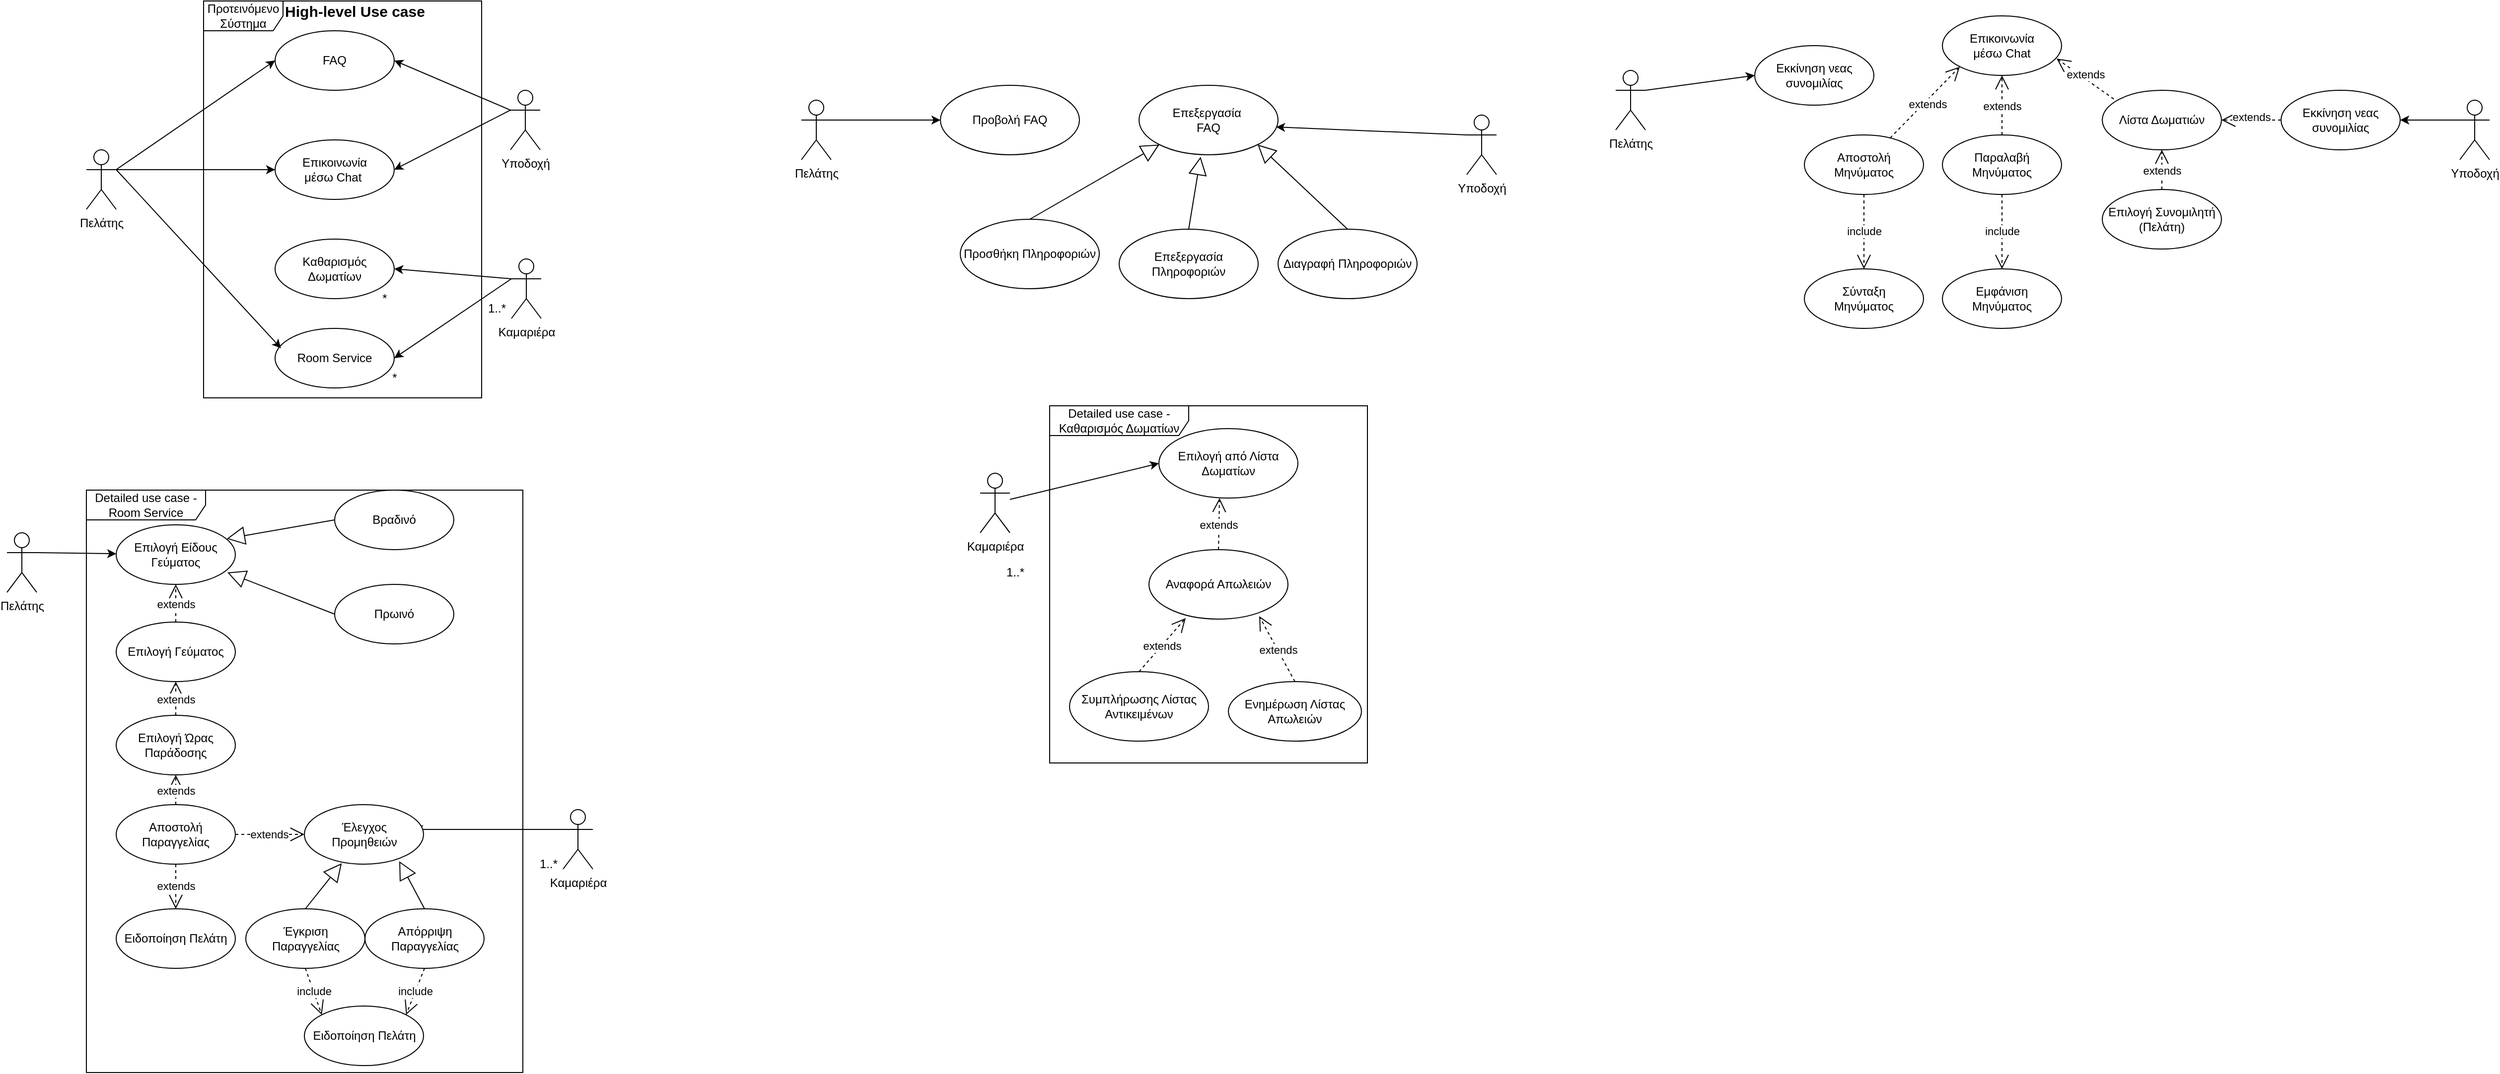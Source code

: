 <mxfile version="16.1.2" type="device" pages="2"><diagram id="ZFzrKggUyesO4DyCDILH" name="Page-1"><mxGraphModel dx="1590" dy="887" grid="1" gridSize="10" guides="1" tooltips="1" connect="1" arrows="1" fold="1" page="1" pageScale="1" pageWidth="827" pageHeight="1169" math="0" shadow="0"><root><mxCell id="0"/><mxCell id="1" parent="0"/><mxCell id="NgHi62kmftQGx0v2t4wl-1" value="Πελάτης" style="shape=umlActor;verticalLabelPosition=bottom;verticalAlign=top;html=1;outlineConnect=0;" parent="1" vertex="1"><mxGeometry x="560" y="150" width="30" height="60" as="geometry"/></mxCell><mxCell id="NgHi62kmftQGx0v2t4wl-5" value="Καμαριέρα&lt;span style=&quot;color: rgba(0 , 0 , 0 , 0) ; font-family: monospace ; font-size: 0px&quot;&gt;%3CmxGraphModel%3E%3Croot%3E%3CmxCell%20id%3D%220%22%2F%3E%3CmxCell%20id%3D%221%22%20parent%3D%220%22%2F%3E%3CmxCell%20id%3D%222%22%20value%3D%22%CE%A0%CE%B5%CE%BB%CE%AC%CF%84%CE%B7%CF%82%22%20style%3D%22shape%3DumlActor%3BverticalLabelPosition%3Dbottom%3BverticalAlign%3Dtop%3Bhtml%3D1%3BoutlineConnect%3D0%3B%22%20vertex%3D%221%22%20parent%3D%221%22%3E%3CmxGeometry%20x%3D%22250%22%20y%3D%22100%22%20width%3D%2230%22%20height%3D%2260%22%20as%3D%22geometry%22%2F%3E%3C%2FmxCell%3E%3C%2Froot%3E%3C%2FmxGraphModel%3E&lt;br&gt;&lt;/span&gt;&lt;span style=&quot;color: rgba(0 , 0 , 0 , 0) ; font-family: monospace ; font-size: 0px&quot;&gt;%3CmxGraphModel%3E%3Croot%3E%3CmxCell%20id%3D%220%22%2F%3E%3CmxCell%20id%3D%221%22%20parent%3D%220%22%2F%3E%3CmxCell%20id%3D%222%22%20value%3D%22%CE%A0%CE%B5%CE%BB%CE%AC%CF%84%CE%B7%CF%82%22%20style%3D%22shape%3DumlActor%3BverticalLabelPosition%3Dbottom%3BverticalAlign%3Dtop%3Bhtml%3D1%3BoutlineConnect%3D0%3B%22%20vertex%3D%221%22%20parent%3D%221%22%3E%3CmxGeometry%20x%3D%22250%22%20y%3D%22100%22%20width%3D%2230%22%20height%3D%2260%22%20as%3D%22geometry%22%2F%3E%3C%2FmxCell%3E%3C%2Froot%3E%3C%2FmxGraphModel%3E&lt;/span&gt;" style="shape=umlActor;verticalLabelPosition=bottom;verticalAlign=top;html=1;outlineConnect=0;" parent="1" vertex="1"><mxGeometry x="988" y="260" width="30" height="60" as="geometry"/></mxCell><mxCell id="NgHi62kmftQGx0v2t4wl-6" value="Υποδοχή" style="shape=umlActor;verticalLabelPosition=bottom;verticalAlign=top;html=1;outlineConnect=0;" parent="1" vertex="1"><mxGeometry x="987" y="90" width="30" height="60" as="geometry"/></mxCell><mxCell id="NgHi62kmftQGx0v2t4wl-9" value="FAQ" style="ellipse;whiteSpace=wrap;html=1;" parent="1" vertex="1"><mxGeometry x="750" y="30" width="120" height="60" as="geometry"/></mxCell><mxCell id="NgHi62kmftQGx0v2t4wl-15" value="" style="endArrow=classic;html=1;rounded=0;exitX=1;exitY=0.333;exitDx=0;exitDy=0;exitPerimeter=0;entryX=0;entryY=0.5;entryDx=0;entryDy=0;" parent="1" source="NgHi62kmftQGx0v2t4wl-1" target="NgHi62kmftQGx0v2t4wl-9" edge="1"><mxGeometry width="50" height="50" relative="1" as="geometry"><mxPoint x="830" y="40" as="sourcePoint"/><mxPoint x="610" y="30" as="targetPoint"/></mxGeometry></mxCell><mxCell id="NgHi62kmftQGx0v2t4wl-25" value="Room Service" style="ellipse;whiteSpace=wrap;html=1;" parent="1" vertex="1"><mxGeometry x="750" y="330" width="120" height="60" as="geometry"/></mxCell><mxCell id="NgHi62kmftQGx0v2t4wl-27" value="" style="endArrow=classic;html=1;rounded=0;exitX=1;exitY=0.333;exitDx=0;exitDy=0;exitPerimeter=0;entryX=0.05;entryY=0.333;entryDx=0;entryDy=0;entryPerimeter=0;" parent="1" source="NgHi62kmftQGx0v2t4wl-1" target="NgHi62kmftQGx0v2t4wl-25" edge="1"><mxGeometry width="50" height="50" relative="1" as="geometry"><mxPoint x="830" y="280" as="sourcePoint"/><mxPoint x="610" y="360" as="targetPoint"/></mxGeometry></mxCell><mxCell id="NgHi62kmftQGx0v2t4wl-29" value="" style="endArrow=classic;html=1;rounded=0;exitX=0;exitY=0.333;exitDx=0;exitDy=0;exitPerimeter=0;entryX=1;entryY=0.5;entryDx=0;entryDy=0;" parent="1" source="NgHi62kmftQGx0v2t4wl-6" target="NgHi62kmftQGx0v2t4wl-9" edge="1"><mxGeometry width="50" height="50" relative="1" as="geometry"><mxPoint x="840" y="280" as="sourcePoint"/><mxPoint x="998.04" y="82" as="targetPoint"/></mxGeometry></mxCell><mxCell id="NgHi62kmftQGx0v2t4wl-30" value="Επικοινωνία&lt;br&gt;μέσω Chat&amp;nbsp;" style="ellipse;whiteSpace=wrap;html=1;" parent="1" vertex="1"><mxGeometry x="750" y="140" width="120" height="60" as="geometry"/></mxCell><mxCell id="NgHi62kmftQGx0v2t4wl-31" value="" style="endArrow=classic;html=1;rounded=0;exitX=1;exitY=0.333;exitDx=0;exitDy=0;exitPerimeter=0;entryX=0;entryY=0.5;entryDx=0;entryDy=0;" parent="1" source="NgHi62kmftQGx0v2t4wl-1" target="NgHi62kmftQGx0v2t4wl-30" edge="1"><mxGeometry width="50" height="50" relative="1" as="geometry"><mxPoint x="840" y="280" as="sourcePoint"/><mxPoint x="640" y="210" as="targetPoint"/></mxGeometry></mxCell><mxCell id="NgHi62kmftQGx0v2t4wl-38" value="" style="endArrow=classic;html=1;rounded=0;exitX=0;exitY=0.333;exitDx=0;exitDy=0;exitPerimeter=0;entryX=1;entryY=0.5;entryDx=0;entryDy=0;" parent="1" source="NgHi62kmftQGx0v2t4wl-6" target="NgHi62kmftQGx0v2t4wl-30" edge="1"><mxGeometry width="50" height="50" relative="1" as="geometry"><mxPoint x="1110" y="160" as="sourcePoint"/><mxPoint x="930" y="180" as="targetPoint"/></mxGeometry></mxCell><mxCell id="NgHi62kmftQGx0v2t4wl-43" value="" style="endArrow=classic;html=1;rounded=0;exitX=0;exitY=0.333;exitDx=0;exitDy=0;exitPerimeter=0;entryX=1;entryY=0.5;entryDx=0;entryDy=0;" parent="1" source="NgHi62kmftQGx0v2t4wl-5" target="NgHi62kmftQGx0v2t4wl-25" edge="1"><mxGeometry width="50" height="50" relative="1" as="geometry"><mxPoint x="800" y="260" as="sourcePoint"/><mxPoint x="990" y="360" as="targetPoint"/></mxGeometry></mxCell><mxCell id="NgHi62kmftQGx0v2t4wl-45" value="Καθαρισμός Δωματίων" style="ellipse;whiteSpace=wrap;html=1;" parent="1" vertex="1"><mxGeometry x="750" y="240" width="120" height="60" as="geometry"/></mxCell><mxCell id="NgHi62kmftQGx0v2t4wl-46" value="" style="endArrow=classic;html=1;rounded=0;exitX=0;exitY=0.333;exitDx=0;exitDy=0;exitPerimeter=0;entryX=1;entryY=0.5;entryDx=0;entryDy=0;" parent="1" source="NgHi62kmftQGx0v2t4wl-5" target="NgHi62kmftQGx0v2t4wl-45" edge="1"><mxGeometry width="50" height="50" relative="1" as="geometry"><mxPoint x="800" y="250" as="sourcePoint"/><mxPoint x="850" y="200" as="targetPoint"/></mxGeometry></mxCell><mxCell id="NgHi62kmftQGx0v2t4wl-47" value="Προτεινόμενο Σύστημα" style="shape=umlFrame;whiteSpace=wrap;html=1;width=80;height=30;" parent="1" vertex="1"><mxGeometry x="678" width="280" height="400" as="geometry"/></mxCell><mxCell id="NgHi62kmftQGx0v2t4wl-48" value="Πελάτης" style="shape=umlActor;verticalLabelPosition=bottom;verticalAlign=top;html=1;outlineConnect=0;" parent="1" vertex="1"><mxGeometry x="1280" y="100" width="30" height="60" as="geometry"/></mxCell><mxCell id="NgHi62kmftQGx0v2t4wl-50" value="Υποδοχή" style="shape=umlActor;verticalLabelPosition=bottom;verticalAlign=top;html=1;outlineConnect=0;" parent="1" vertex="1"><mxGeometry x="1950" y="115" width="30" height="60" as="geometry"/></mxCell><mxCell id="NgHi62kmftQGx0v2t4wl-52" value="Επεξεργασία&amp;nbsp;&lt;br&gt;FAQ" style="ellipse;whiteSpace=wrap;html=1;" parent="1" vertex="1"><mxGeometry x="1620" y="85" width="140" height="70" as="geometry"/></mxCell><mxCell id="NgHi62kmftQGx0v2t4wl-53" value="" style="endArrow=classic;html=1;rounded=0;exitX=1;exitY=0.333;exitDx=0;exitDy=0;exitPerimeter=0;entryX=0;entryY=0.5;entryDx=0;entryDy=0;" parent="1" source="NgHi62kmftQGx0v2t4wl-48" target="NgHi62kmftQGx0v2t4wl-54" edge="1"><mxGeometry width="50" height="50" relative="1" as="geometry"><mxPoint x="1620" y="145" as="sourcePoint"/><mxPoint x="1399.04" y="120.02" as="targetPoint"/></mxGeometry></mxCell><mxCell id="NgHi62kmftQGx0v2t4wl-54" value="Προβολή FAQ" style="ellipse;whiteSpace=wrap;html=1;" parent="1" vertex="1"><mxGeometry x="1420" y="85" width="140" height="70" as="geometry"/></mxCell><mxCell id="NgHi62kmftQGx0v2t4wl-59" value="" style="endArrow=classic;html=1;rounded=0;exitX=0;exitY=0.333;exitDx=0;exitDy=0;exitPerimeter=0;entryX=0.986;entryY=0.6;entryDx=0;entryDy=0;entryPerimeter=0;" parent="1" source="NgHi62kmftQGx0v2t4wl-50" target="NgHi62kmftQGx0v2t4wl-52" edge="1"><mxGeometry width="50" height="50" relative="1" as="geometry"><mxPoint x="1630" y="385" as="sourcePoint"/><mxPoint x="1680" y="335" as="targetPoint"/></mxGeometry></mxCell><mxCell id="NgHi62kmftQGx0v2t4wl-75" value="Επεξεργασία Πληροφοριών" style="ellipse;whiteSpace=wrap;html=1;" parent="1" vertex="1"><mxGeometry x="1600" y="230" width="140" height="70" as="geometry"/></mxCell><mxCell id="NgHi62kmftQGx0v2t4wl-78" value="Διαγραφή Πληροφοριών" style="ellipse;whiteSpace=wrap;html=1;" parent="1" vertex="1"><mxGeometry x="1760" y="230" width="140" height="70" as="geometry"/></mxCell><mxCell id="NgHi62kmftQGx0v2t4wl-79" value="Προσθήκη Πληροφοριών" style="ellipse;whiteSpace=wrap;html=1;" parent="1" vertex="1"><mxGeometry x="1440" y="220" width="140" height="70" as="geometry"/></mxCell><mxCell id="NgHi62kmftQGx0v2t4wl-80" value="Πελάτης" style="shape=umlActor;verticalLabelPosition=bottom;verticalAlign=top;html=1;outlineConnect=0;" parent="1" vertex="1"><mxGeometry x="2100" y="70" width="30" height="60" as="geometry"/></mxCell><mxCell id="NgHi62kmftQGx0v2t4wl-81" value="Υποδοχή" style="shape=umlActor;verticalLabelPosition=bottom;verticalAlign=top;html=1;outlineConnect=0;" parent="1" vertex="1"><mxGeometry x="2950" y="100" width="30" height="60" as="geometry"/></mxCell><mxCell id="NgHi62kmftQGx0v2t4wl-84" value="" style="endArrow=classic;html=1;rounded=0;exitX=1;exitY=0.333;exitDx=0;exitDy=0;exitPerimeter=0;entryX=0;entryY=0.5;entryDx=0;entryDy=0;" parent="1" source="NgHi62kmftQGx0v2t4wl-80" target="NgHi62kmftQGx0v2t4wl-118" edge="1"><mxGeometry width="50" height="50" relative="1" as="geometry"><mxPoint x="2510" y="145" as="sourcePoint"/><mxPoint x="2150" y="280" as="targetPoint"/></mxGeometry></mxCell><mxCell id="NgHi62kmftQGx0v2t4wl-88" value="" style="endArrow=classic;html=1;rounded=0;exitX=0;exitY=0.333;exitDx=0;exitDy=0;exitPerimeter=0;entryX=1;entryY=0.5;entryDx=0;entryDy=0;" parent="1" source="NgHi62kmftQGx0v2t4wl-81" target="MEP7BQfdcmDDspK6-EZ2-2" edge="1"><mxGeometry width="50" height="50" relative="1" as="geometry"><mxPoint x="2648" y="385" as="sourcePoint"/><mxPoint x="2832" y="120" as="targetPoint"/></mxGeometry></mxCell><mxCell id="NgHi62kmftQGx0v2t4wl-96" value="Επικοινωνία&lt;br&gt;μέσω Chat" style="ellipse;whiteSpace=wrap;html=1;" parent="1" vertex="1"><mxGeometry x="2429" y="15" width="120" height="60" as="geometry"/></mxCell><object label="extends" asdfa="" id="NgHi62kmftQGx0v2t4wl-98"><mxCell style="endArrow=open;endSize=12;dashed=1;html=1;rounded=0;exitX=0;exitY=0;exitDx=0;exitDy=0;entryX=0.958;entryY=0.717;entryDx=0;entryDy=0;entryPerimeter=0;" parent="1" target="NgHi62kmftQGx0v2t4wl-96" edge="1"><mxGeometry x="0.058" y="-4" width="160" relative="1" as="geometry"><mxPoint x="2601.574" y="98.787" as="sourcePoint"/><mxPoint x="2630" y="45" as="targetPoint"/><Array as="points"/><mxPoint as="offset"/></mxGeometry></mxCell></object><mxCell id="NgHi62kmftQGx0v2t4wl-99" value="Παραλαβή Μηνύματος" style="ellipse;whiteSpace=wrap;html=1;" parent="1" vertex="1"><mxGeometry x="2429" y="135" width="120" height="60" as="geometry"/></mxCell><object label="extends" asdfa="" id="NgHi62kmftQGx0v2t4wl-100"><mxCell style="endArrow=open;endSize=12;dashed=1;html=1;rounded=0;exitX=0.5;exitY=0;exitDx=0;exitDy=0;entryX=0.5;entryY=1;entryDx=0;entryDy=0;" parent="1" source="NgHi62kmftQGx0v2t4wl-99" target="NgHi62kmftQGx0v2t4wl-96" edge="1"><mxGeometry x="-0.032" width="160" relative="1" as="geometry"><mxPoint x="2489" y="140" as="sourcePoint"/><mxPoint x="2530" y="100" as="targetPoint"/><Array as="points"/><mxPoint as="offset"/></mxGeometry></mxCell></object><mxCell id="NgHi62kmftQGx0v2t4wl-101" value="Αποστολή&lt;br&gt;Μηνύματος" style="ellipse;whiteSpace=wrap;html=1;" parent="1" vertex="1"><mxGeometry x="2290" y="135" width="120" height="60" as="geometry"/></mxCell><mxCell id="NgHi62kmftQGx0v2t4wl-106" value="Λίστα Δωματιών" style="ellipse;whiteSpace=wrap;html=1;" parent="1" vertex="1"><mxGeometry x="2590" y="90" width="120" height="60" as="geometry"/></mxCell><mxCell id="NgHi62kmftQGx0v2t4wl-113" value="Σύνταξη &lt;br&gt;Μηνύματος" style="ellipse;whiteSpace=wrap;html=1;" parent="1" vertex="1"><mxGeometry x="2290" y="270" width="120" height="60" as="geometry"/></mxCell><object label="include" asdfa="" id="NgHi62kmftQGx0v2t4wl-114"><mxCell style="endArrow=open;endSize=12;dashed=1;html=1;rounded=0;entryX=0.5;entryY=0;entryDx=0;entryDy=0;exitX=0.5;exitY=1;exitDx=0;exitDy=0;" parent="1" source="NgHi62kmftQGx0v2t4wl-101" target="NgHi62kmftQGx0v2t4wl-113" edge="1"><mxGeometry x="-0.032" width="160" relative="1" as="geometry"><mxPoint x="2389" y="300" as="sourcePoint"/><mxPoint x="2359" y="150" as="targetPoint"/><Array as="points"/><mxPoint as="offset"/></mxGeometry></mxCell></object><object label="extends" asdfa="" id="NgHi62kmftQGx0v2t4wl-117"><mxCell style="endArrow=open;endSize=12;dashed=1;html=1;rounded=0;entryX=0;entryY=1;entryDx=0;entryDy=0;" parent="1" source="NgHi62kmftQGx0v2t4wl-101" target="NgHi62kmftQGx0v2t4wl-96" edge="1"><mxGeometry x="0.004" y="-3" width="160" relative="1" as="geometry"><mxPoint x="2329" y="80" as="sourcePoint"/><mxPoint x="2379" y="170" as="targetPoint"/><Array as="points"/><mxPoint as="offset"/></mxGeometry></mxCell></object><mxCell id="NgHi62kmftQGx0v2t4wl-118" value="Εκκίνηση νεας συνομιλίας" style="ellipse;whiteSpace=wrap;html=1;" parent="1" vertex="1"><mxGeometry x="2240" y="45" width="120" height="60" as="geometry"/></mxCell><mxCell id="NgHi62kmftQGx0v2t4wl-121" value="Εμφάνιση &lt;br&gt;Μηνύματος" style="ellipse;whiteSpace=wrap;html=1;" parent="1" vertex="1"><mxGeometry x="2429" y="270" width="120" height="60" as="geometry"/></mxCell><object label="include" asdfa="" id="NgHi62kmftQGx0v2t4wl-122"><mxCell style="endArrow=open;endSize=12;dashed=1;html=1;rounded=0;entryX=0.5;entryY=0;entryDx=0;entryDy=0;exitX=0.5;exitY=1;exitDx=0;exitDy=0;" parent="1" source="NgHi62kmftQGx0v2t4wl-99" target="NgHi62kmftQGx0v2t4wl-121" edge="1"><mxGeometry x="-0.032" width="160" relative="1" as="geometry"><mxPoint x="2479" y="200" as="sourcePoint"/><mxPoint x="2539" y="155" as="targetPoint"/><Array as="points"/><mxPoint as="offset"/></mxGeometry></mxCell></object><mxCell id="NgHi62kmftQGx0v2t4wl-126" value="Καμαριέρα" style="shape=umlActor;verticalLabelPosition=bottom;verticalAlign=top;html=1;outlineConnect=0;" parent="1" vertex="1"><mxGeometry x="1460" y="476.02" width="30" height="60" as="geometry"/></mxCell><mxCell id="NgHi62kmftQGx0v2t4wl-131" value="Επιλογή από Λίστα Δωματίων" style="ellipse;whiteSpace=wrap;html=1;" parent="1" vertex="1"><mxGeometry x="1640" y="431.02" width="140" height="70" as="geometry"/></mxCell><mxCell id="NgHi62kmftQGx0v2t4wl-135" value="Detailed use case - Καθαρισμός Δωματίων" style="shape=umlFrame;whiteSpace=wrap;html=1;width=140;height=30;" parent="1" vertex="1"><mxGeometry x="1530" y="408.01" width="320" height="360" as="geometry"/></mxCell><mxCell id="NgHi62kmftQGx0v2t4wl-142" value="Πελάτης" style="shape=umlActor;verticalLabelPosition=bottom;verticalAlign=top;html=1;outlineConnect=0;" parent="1" vertex="1"><mxGeometry x="480" y="536.02" width="30" height="60" as="geometry"/></mxCell><mxCell id="NgHi62kmftQGx0v2t4wl-144" value="" style="endArrow=classic;html=1;rounded=0;exitX=1;exitY=0.333;exitDx=0;exitDy=0;exitPerimeter=0;" parent="1" source="NgHi62kmftQGx0v2t4wl-142" target="NgHi62kmftQGx0v2t4wl-191" edge="1"><mxGeometry width="50" height="50" relative="1" as="geometry"><mxPoint x="920" y="940.51" as="sourcePoint"/><mxPoint x="480.0" y="578.01" as="targetPoint"/></mxGeometry></mxCell><mxCell id="NgHi62kmftQGx0v2t4wl-146" value="Detailed use case - Room Service" style="shape=umlFrame;whiteSpace=wrap;html=1;width=120;height=30;" parent="1" vertex="1"><mxGeometry x="560" y="493.01" width="439.5" height="586.99" as="geometry"/></mxCell><mxCell id="NgHi62kmftQGx0v2t4wl-167" value="Αναφορά Απωλειών" style="ellipse;whiteSpace=wrap;html=1;" parent="1" vertex="1"><mxGeometry x="1630" y="553.01" width="140" height="70" as="geometry"/></mxCell><mxCell id="NgHi62kmftQGx0v2t4wl-169" value="Συμπλήρωσης Λίστας Αντικειμένων" style="ellipse;whiteSpace=wrap;html=1;" parent="1" vertex="1"><mxGeometry x="1550" y="676.02" width="140" height="70" as="geometry"/></mxCell><mxCell id="NgHi62kmftQGx0v2t4wl-176" value="Ενημέρωση Λίστας Απωλειών" style="ellipse;whiteSpace=wrap;html=1;" parent="1" vertex="1"><mxGeometry x="1710" y="686.02" width="134" height="60" as="geometry"/></mxCell><object label="extends" asdfa="" id="NgHi62kmftQGx0v2t4wl-177"><mxCell style="endArrow=open;endSize=12;dashed=1;html=1;rounded=0;exitX=0.5;exitY=0;exitDx=0;exitDy=0;entryX=0.793;entryY=0.957;entryDx=0;entryDy=0;entryPerimeter=0;" parent="1" source="NgHi62kmftQGx0v2t4wl-176" target="NgHi62kmftQGx0v2t4wl-167" edge="1"><mxGeometry x="-0.029" width="160" relative="1" as="geometry"><mxPoint x="2090" y="626.02" as="sourcePoint"/><mxPoint x="1940" y="636.02" as="targetPoint"/><Array as="points"/><mxPoint as="offset"/></mxGeometry></mxCell></object><mxCell id="NgHi62kmftQGx0v2t4wl-190" value="Πρωινό" style="ellipse;whiteSpace=wrap;html=1;" parent="1" vertex="1"><mxGeometry x="810" y="588.01" width="120" height="60" as="geometry"/></mxCell><mxCell id="NgHi62kmftQGx0v2t4wl-191" value="Επιλογή Είδους&lt;br&gt;Γεύματος" style="ellipse;whiteSpace=wrap;html=1;" parent="1" vertex="1"><mxGeometry x="590" y="528.01" width="120" height="60" as="geometry"/></mxCell><mxCell id="NgHi62kmftQGx0v2t4wl-193" value="Βραδινό" style="ellipse;whiteSpace=wrap;html=1;" parent="1" vertex="1"><mxGeometry x="810" y="493.01" width="120" height="60" as="geometry"/></mxCell><mxCell id="NgHi62kmftQGx0v2t4wl-196" value="Επιλογή Ώρας&lt;br&gt;Παράδοσης" style="ellipse;whiteSpace=wrap;html=1;" parent="1" vertex="1"><mxGeometry x="590" y="720" width="120" height="60" as="geometry"/></mxCell><mxCell id="NgHi62kmftQGx0v2t4wl-197" value="Αποστολή Παραγγελίας" style="ellipse;whiteSpace=wrap;html=1;" parent="1" vertex="1"><mxGeometry x="590" y="810" width="120" height="60" as="geometry"/></mxCell><mxCell id="NgHi62kmftQGx0v2t4wl-207" value="Καμαριέρα&lt;span style=&quot;color: rgba(0 , 0 , 0 , 0) ; font-family: monospace ; font-size: 0px&quot;&gt;%3CmxGraphModel%3E%3Croot%3E%3CmxCell%20id%3D%220%22%2F%3E%3CmxCell%20id%3D%221%22%20parent%3D%220%22%2F%3E%3CmxCell%20id%3D%222%22%20value%3D%22%CE%A0%CE%B5%CE%BB%CE%AC%CF%84%CE%B7%CF%82%22%20style%3D%22shape%3DumlActor%3BverticalLabelPosition%3Dbottom%3BverticalAlign%3Dtop%3Bhtml%3D1%3BoutlineConnect%3D0%3B%22%20vertex%3D%221%22%20parent%3D%221%22%3E%3CmxGeometry%20x%3D%22250%22%20y%3D%22100%22%20width%3D%2230%22%20height%3D%2260%22%20as%3D%22geometry%22%2F%3E%3C%2FmxCell%3E%3C%2Froot%3E%3C%2FmxGraphModel%3E&lt;br&gt;&lt;/span&gt;&lt;span style=&quot;color: rgba(0 , 0 , 0 , 0) ; font-family: monospace ; font-size: 0px&quot;&gt;%3CmxGraphModel%3E%3Croot%3E%3CmxCell%20id%3D%220%22%2F%3E%3CmxCell%20id%3D%221%22%20parent%3D%220%22%2F%3E%3CmxCell%20id%3D%222%22%20value%3D%22%CE%A0%CE%B5%CE%BB%CE%AC%CF%84%CE%B7%CF%82%22%20style%3D%22shape%3DumlActor%3BverticalLabelPosition%3Dbottom%3BverticalAlign%3Dtop%3Bhtml%3D1%3BoutlineConnect%3D0%3B%22%20vertex%3D%221%22%20parent%3D%221%22%3E%3CmxGeometry%20x%3D%22250%22%20y%3D%22100%22%20width%3D%2230%22%20height%3D%2260%22%20as%3D%22geometry%22%2F%3E%3C%2FmxCell%3E%3C%2Froot%3E%3C%2FmxGraphModel%3E&lt;/span&gt;" style="shape=umlActor;verticalLabelPosition=bottom;verticalAlign=top;html=1;outlineConnect=0;" parent="1" vertex="1"><mxGeometry x="1040" y="815" width="30" height="60" as="geometry"/></mxCell><mxCell id="NgHi62kmftQGx0v2t4wl-209" value="" style="endArrow=classic;html=1;rounded=0;exitX=0;exitY=0.333;exitDx=0;exitDy=0;exitPerimeter=0;" parent="1" source="NgHi62kmftQGx0v2t4wl-207" edge="1"><mxGeometry width="50" height="50" relative="1" as="geometry"><mxPoint x="865" y="745" as="sourcePoint"/><mxPoint x="890" y="835" as="targetPoint"/></mxGeometry></mxCell><mxCell id="NgHi62kmftQGx0v2t4wl-211" value="Έλεγχος &lt;br&gt;Προμηθειών" style="ellipse;whiteSpace=wrap;html=1;" parent="1" vertex="1"><mxGeometry x="779.5" y="810" width="120" height="60" as="geometry"/></mxCell><mxCell id="NgHi62kmftQGx0v2t4wl-215" value="Ειδοποίηση Πελάτη" style="ellipse;whiteSpace=wrap;html=1;" parent="1" vertex="1"><mxGeometry x="779.5" y="1013.01" width="120" height="60" as="geometry"/></mxCell><mxCell id="0p-QObmTlVkQ7b4gvCMh-3" value="1..*" style="text;html=1;align=center;verticalAlign=middle;resizable=0;points=[];autosize=1;strokeColor=none;fillColor=none;" parent="1" vertex="1"><mxGeometry x="958" y="300" width="30" height="20" as="geometry"/></mxCell><mxCell id="0p-QObmTlVkQ7b4gvCMh-4" value="*" style="text;html=1;align=center;verticalAlign=middle;resizable=0;points=[];autosize=1;strokeColor=none;fillColor=none;" parent="1" vertex="1"><mxGeometry x="860" y="370" width="20" height="20" as="geometry"/></mxCell><mxCell id="0p-QObmTlVkQ7b4gvCMh-5" value="*" style="text;html=1;align=center;verticalAlign=middle;resizable=0;points=[];autosize=1;strokeColor=none;fillColor=none;" parent="1" vertex="1"><mxGeometry x="850" y="290" width="20" height="20" as="geometry"/></mxCell><mxCell id="0p-QObmTlVkQ7b4gvCMh-6" value="1..*" style="text;html=1;align=center;verticalAlign=middle;resizable=0;points=[];autosize=1;strokeColor=none;fillColor=none;" parent="1" vertex="1"><mxGeometry x="1480" y="566.02" width="30" height="20" as="geometry"/></mxCell><mxCell id="0p-QObmTlVkQ7b4gvCMh-8" value="1..*" style="text;html=1;align=center;verticalAlign=middle;resizable=0;points=[];autosize=1;strokeColor=none;fillColor=none;" parent="1" vertex="1"><mxGeometry x="1010" y="860" width="30" height="20" as="geometry"/></mxCell><mxCell id="86ep2oJdIa2z1RcjD5ET-1" value="&lt;span&gt;&lt;font style=&quot;font-size: 15px&quot;&gt;&lt;b&gt;High-level Use case&lt;/b&gt;&lt;/font&gt;&lt;/span&gt;" style="text;html=1;align=center;verticalAlign=middle;resizable=0;points=[];autosize=1;strokeColor=none;fillColor=none;" parent="1" vertex="1"><mxGeometry x="750" width="160" height="20" as="geometry"/></mxCell><mxCell id="MEP7BQfdcmDDspK6-EZ2-2" value="Εκκίνηση νεας συνομιλίας" style="ellipse;whiteSpace=wrap;html=1;" parent="1" vertex="1"><mxGeometry x="2770" y="90" width="120" height="60" as="geometry"/></mxCell><object label="extends" asdfa="" id="MEP7BQfdcmDDspK6-EZ2-3"><mxCell style="endArrow=open;endSize=12;dashed=1;html=1;rounded=0;exitX=0;exitY=0.5;exitDx=0;exitDy=0;entryX=1;entryY=0.5;entryDx=0;entryDy=0;" parent="1" source="MEP7BQfdcmDDspK6-EZ2-2" target="NgHi62kmftQGx0v2t4wl-106" edge="1"><mxGeometry x="0.004" y="-3" width="160" relative="1" as="geometry"><mxPoint x="2386.392" y="148.058" as="sourcePoint"/><mxPoint x="2704" y="120" as="targetPoint"/><Array as="points"/><mxPoint as="offset"/></mxGeometry></mxCell></object><object label="extends" asdfa="" id="MEP7BQfdcmDDspK6-EZ2-6"><mxCell style="endArrow=open;endSize=12;dashed=1;html=1;rounded=0;entryX=0.5;entryY=1;entryDx=0;entryDy=0;exitX=0.5;exitY=0;exitDx=0;exitDy=0;" parent="1" source="MEP7BQfdcmDDspK6-EZ2-7" target="NgHi62kmftQGx0v2t4wl-106" edge="1"><mxGeometry x="-0.032" width="160" relative="1" as="geometry"><mxPoint x="2650" y="220" as="sourcePoint"/><mxPoint x="2660" y="165" as="targetPoint"/><Array as="points"/><mxPoint as="offset"/></mxGeometry></mxCell></object><mxCell id="MEP7BQfdcmDDspK6-EZ2-7" value="Επιλογή Συνομιλητή&lt;br&gt;(Πελάτη)" style="ellipse;whiteSpace=wrap;html=1;" parent="1" vertex="1"><mxGeometry x="2590" y="190" width="120" height="60" as="geometry"/></mxCell><mxCell id="Lf9R0lpSI3JTXcRCQOom-3" value="" style="endArrow=classic;html=1;rounded=0;entryX=0;entryY=0.5;entryDx=0;entryDy=0;" parent="1" source="NgHi62kmftQGx0v2t4wl-126" target="NgHi62kmftQGx0v2t4wl-131" edge="1"><mxGeometry width="50" height="50" relative="1" as="geometry"><mxPoint x="1800" y="646.02" as="sourcePoint"/><mxPoint x="1560" y="461.02" as="targetPoint"/></mxGeometry></mxCell><object label="extends" asdfa="" id="Lf9R0lpSI3JTXcRCQOom-9"><mxCell style="endArrow=open;endSize=12;dashed=1;html=1;rounded=0;exitX=0.5;exitY=0;exitDx=0;exitDy=0;entryX=0.436;entryY=1;entryDx=0;entryDy=0;entryPerimeter=0;" parent="1" source="NgHi62kmftQGx0v2t4wl-167" target="NgHi62kmftQGx0v2t4wl-131" edge="1"><mxGeometry x="-0.029" width="160" relative="1" as="geometry"><mxPoint x="1740" y="536.02" as="sourcePoint"/><mxPoint x="1780" y="536.02" as="targetPoint"/><Array as="points"/><mxPoint as="offset"/></mxGeometry></mxCell></object><object label="extends" asdfa="" id="Lf9R0lpSI3JTXcRCQOom-10"><mxCell style="endArrow=open;endSize=12;dashed=1;html=1;rounded=0;exitX=0.5;exitY=0;exitDx=0;exitDy=0;entryX=0.264;entryY=0.986;entryDx=0;entryDy=0;entryPerimeter=0;" parent="1" source="NgHi62kmftQGx0v2t4wl-169" target="NgHi62kmftQGx0v2t4wl-167" edge="1"><mxGeometry x="-0.029" width="160" relative="1" as="geometry"><mxPoint x="1759.497" y="625.769" as="sourcePoint"/><mxPoint x="1950" y="646.02" as="targetPoint"/><Array as="points"/><mxPoint as="offset"/></mxGeometry></mxCell></object><mxCell id="Lf9R0lpSI3JTXcRCQOom-17" value="&lt;br&gt;" style="endArrow=block;endSize=16;endFill=0;html=1;rounded=0;entryX=1;entryY=1;entryDx=0;entryDy=0;exitX=0.5;exitY=0;exitDx=0;exitDy=0;" parent="1" source="NgHi62kmftQGx0v2t4wl-78" target="NgHi62kmftQGx0v2t4wl-52" edge="1"><mxGeometry width="160" relative="1" as="geometry"><mxPoint x="1490" y="370" as="sourcePoint"/><mxPoint x="1650" y="370" as="targetPoint"/></mxGeometry></mxCell><mxCell id="Lf9R0lpSI3JTXcRCQOom-18" value="&lt;br&gt;" style="endArrow=block;endSize=16;endFill=0;html=1;rounded=0;entryX=0.443;entryY=1.029;entryDx=0;entryDy=0;entryPerimeter=0;exitX=0.5;exitY=0;exitDx=0;exitDy=0;" parent="1" source="NgHi62kmftQGx0v2t4wl-75" target="NgHi62kmftQGx0v2t4wl-52" edge="1"><mxGeometry width="160" relative="1" as="geometry"><mxPoint x="1500" y="380" as="sourcePoint"/><mxPoint x="1660" y="380" as="targetPoint"/></mxGeometry></mxCell><mxCell id="Lf9R0lpSI3JTXcRCQOom-19" value="&lt;br&gt;" style="endArrow=block;endSize=16;endFill=0;html=1;rounded=0;entryX=0;entryY=1;entryDx=0;entryDy=0;exitX=0.5;exitY=0;exitDx=0;exitDy=0;" parent="1" source="NgHi62kmftQGx0v2t4wl-79" target="NgHi62kmftQGx0v2t4wl-52" edge="1"><mxGeometry width="160" relative="1" as="geometry"><mxPoint x="1510" y="390" as="sourcePoint"/><mxPoint x="1670" y="390" as="targetPoint"/></mxGeometry></mxCell><mxCell id="QhovMFWeER_-2f4h452P-7" value="&lt;br&gt;" style="endArrow=block;endSize=16;endFill=0;html=1;rounded=0;exitX=0;exitY=0.5;exitDx=0;exitDy=0;entryX=0.933;entryY=0.8;entryDx=0;entryDy=0;entryPerimeter=0;" parent="1" source="NgHi62kmftQGx0v2t4wl-190" target="NgHi62kmftQGx0v2t4wl-191" edge="1"><mxGeometry width="160" relative="1" as="geometry"><mxPoint x="630" y="800.98" as="sourcePoint"/><mxPoint x="710" y="610" as="targetPoint"/></mxGeometry></mxCell><mxCell id="QhovMFWeER_-2f4h452P-8" value="&lt;br&gt;" style="endArrow=block;endSize=16;endFill=0;html=1;rounded=0;exitX=0;exitY=0.5;exitDx=0;exitDy=0;entryX=0.927;entryY=0.234;entryDx=0;entryDy=0;entryPerimeter=0;" parent="1" source="NgHi62kmftQGx0v2t4wl-193" target="NgHi62kmftQGx0v2t4wl-191" edge="1"><mxGeometry width="160" relative="1" as="geometry"><mxPoint x="860" y="648.01" as="sourcePoint"/><mxPoint x="711.24" y="592.07" as="targetPoint"/></mxGeometry></mxCell><object label="extends" asdfa="" id="QhovMFWeER_-2f4h452P-9"><mxCell style="endArrow=open;endSize=12;dashed=1;html=1;rounded=0;entryX=0.5;entryY=1;entryDx=0;entryDy=0;exitX=0.5;exitY=0;exitDx=0;exitDy=0;" parent="1" source="o5Qz1ah4Fx8RiNxSj3x3-1" target="NgHi62kmftQGx0v2t4wl-191" edge="1"><mxGeometry x="-0.032" width="160" relative="1" as="geometry"><mxPoint x="650" y="630" as="sourcePoint"/><mxPoint x="813.96" y="839.03" as="targetPoint"/><Array as="points"/><mxPoint as="offset"/></mxGeometry></mxCell></object><object label="extends" asdfa="" id="QhovMFWeER_-2f4h452P-11"><mxCell style="endArrow=open;endSize=12;dashed=1;html=1;rounded=0;entryX=0.5;entryY=1;entryDx=0;entryDy=0;exitX=0.5;exitY=0;exitDx=0;exitDy=0;" parent="1" source="NgHi62kmftQGx0v2t4wl-197" target="NgHi62kmftQGx0v2t4wl-196" edge="1"><mxGeometry x="-0.032" width="160" relative="1" as="geometry"><mxPoint x="660" y="735.0" as="sourcePoint"/><mxPoint x="650" y="810" as="targetPoint"/><Array as="points"/><mxPoint as="offset"/></mxGeometry></mxCell></object><object label="extends" asdfa="" id="QhovMFWeER_-2f4h452P-12"><mxCell style="endArrow=open;endSize=12;dashed=1;html=1;rounded=0;entryX=0;entryY=0.5;entryDx=0;entryDy=0;exitX=1;exitY=0.5;exitDx=0;exitDy=0;" parent="1" source="NgHi62kmftQGx0v2t4wl-197" target="NgHi62kmftQGx0v2t4wl-211" edge="1"><mxGeometry x="-0.032" width="160" relative="1" as="geometry"><mxPoint x="660" y="820.0" as="sourcePoint"/><mxPoint x="660" y="768.01" as="targetPoint"/><Array as="points"/><mxPoint as="offset"/></mxGeometry></mxCell></object><mxCell id="QhovMFWeER_-2f4h452P-15" value="Έγκριση &lt;br&gt;Παραγγελίας" style="ellipse;whiteSpace=wrap;html=1;" parent="1" vertex="1"><mxGeometry x="720.5" y="915" width="120" height="60" as="geometry"/></mxCell><mxCell id="QhovMFWeER_-2f4h452P-16" value="Απόρριψη Παραγγελίας" style="ellipse;whiteSpace=wrap;html=1;" parent="1" vertex="1"><mxGeometry x="840.5" y="915" width="120" height="60" as="geometry"/></mxCell><mxCell id="QhovMFWeER_-2f4h452P-17" value="&lt;br&gt;" style="endArrow=block;endSize=16;endFill=0;html=1;rounded=0;exitX=0.5;exitY=0;exitDx=0;exitDy=0;entryX=0.314;entryY=0.984;entryDx=0;entryDy=0;entryPerimeter=0;" parent="1" target="NgHi62kmftQGx0v2t4wl-211" edge="1"><mxGeometry width="160" relative="1" as="geometry"><mxPoint x="780.5" y="915" as="sourcePoint"/><mxPoint x="510.5" y="995" as="targetPoint"/></mxGeometry></mxCell><mxCell id="QhovMFWeER_-2f4h452P-18" value="&lt;br&gt;" style="endArrow=block;endSize=16;endFill=0;html=1;rounded=0;exitX=0.5;exitY=0;exitDx=0;exitDy=0;entryX=0.796;entryY=0.95;entryDx=0;entryDy=0;entryPerimeter=0;" parent="1" source="QhovMFWeER_-2f4h452P-16" target="NgHi62kmftQGx0v2t4wl-211" edge="1"><mxGeometry width="160" relative="1" as="geometry"><mxPoint x="960.5" y="1095.0" as="sourcePoint"/><mxPoint x="880" y="860" as="targetPoint"/></mxGeometry></mxCell><object label="include" asdfa="" id="QhovMFWeER_-2f4h452P-20"><mxCell style="endArrow=open;endSize=12;dashed=1;html=1;rounded=0;entryX=1;entryY=0;entryDx=0;entryDy=0;exitX=0.5;exitY=1;exitDx=0;exitDy=0;" parent="1" source="QhovMFWeER_-2f4h452P-16" target="NgHi62kmftQGx0v2t4wl-215" edge="1"><mxGeometry x="-0.032" width="160" relative="1" as="geometry"><mxPoint x="739.5" y="440.0" as="sourcePoint"/><mxPoint x="739.5" y="515.0" as="targetPoint"/><Array as="points"/><mxPoint as="offset"/></mxGeometry></mxCell></object><object label="include" asdfa="" id="QhovMFWeER_-2f4h452P-21"><mxCell style="endArrow=open;endSize=12;dashed=1;html=1;rounded=0;entryX=0;entryY=0;entryDx=0;entryDy=0;exitX=0.5;exitY=1;exitDx=0;exitDy=0;" parent="1" target="NgHi62kmftQGx0v2t4wl-215" edge="1"><mxGeometry x="-0.032" width="160" relative="1" as="geometry"><mxPoint x="780.5" y="975" as="sourcePoint"/><mxPoint x="723.344" y="1223.998" as="targetPoint"/><Array as="points"/><mxPoint as="offset"/></mxGeometry></mxCell></object><mxCell id="QhovMFWeER_-2f4h452P-24" value="Ειδοποίηση Πελάτη" style="ellipse;whiteSpace=wrap;html=1;" parent="1" vertex="1"><mxGeometry x="590" y="915" width="120" height="60" as="geometry"/></mxCell><object label="extends" asdfa="" id="QhovMFWeER_-2f4h452P-25"><mxCell style="endArrow=open;endSize=12;dashed=1;html=1;rounded=0;entryX=0.5;entryY=0;entryDx=0;entryDy=0;exitX=0.5;exitY=1;exitDx=0;exitDy=0;" parent="1" source="NgHi62kmftQGx0v2t4wl-197" target="QhovMFWeER_-2f4h452P-24" edge="1"><mxGeometry x="-0.032" width="160" relative="1" as="geometry"><mxPoint x="720.0" y="850" as="sourcePoint"/><mxPoint x="779.0" y="850" as="targetPoint"/><Array as="points"/><mxPoint as="offset"/></mxGeometry></mxCell></object><mxCell id="o5Qz1ah4Fx8RiNxSj3x3-1" value="Επιλογή Γεύματος" style="ellipse;whiteSpace=wrap;html=1;" vertex="1" parent="1"><mxGeometry x="590" y="626.02" width="120" height="60" as="geometry"/></mxCell><object label="extends" asdfa="" id="o5Qz1ah4Fx8RiNxSj3x3-3"><mxCell style="endArrow=open;endSize=12;dashed=1;html=1;rounded=0;entryX=0.5;entryY=1;entryDx=0;entryDy=0;exitX=0.5;exitY=0;exitDx=0;exitDy=0;" edge="1" parent="1" source="NgHi62kmftQGx0v2t4wl-196" target="o5Qz1ah4Fx8RiNxSj3x3-1"><mxGeometry x="-0.032" width="160" relative="1" as="geometry"><mxPoint x="660" y="636.02" as="sourcePoint"/><mxPoint x="660" y="598.01" as="targetPoint"/><Array as="points"/><mxPoint as="offset"/></mxGeometry></mxCell></object></root></mxGraphModel></diagram><diagram id="O9mfX7HojfOVVaBY4Hsd" name="Page-2"><mxGraphModel dx="1626" dy="887" grid="1" gridSize="10" guides="1" tooltips="1" connect="1" arrows="1" fold="1" page="1" pageScale="1" pageWidth="850" pageHeight="1100" math="0" shadow="0"><root><mxCell id="Ub2UMv43jTSI62RhSnYb-0"/><mxCell id="Ub2UMv43jTSI62RhSnYb-1" parent="Ub2UMv43jTSI62RhSnYb-0"/></root></mxGraphModel></diagram></mxfile>